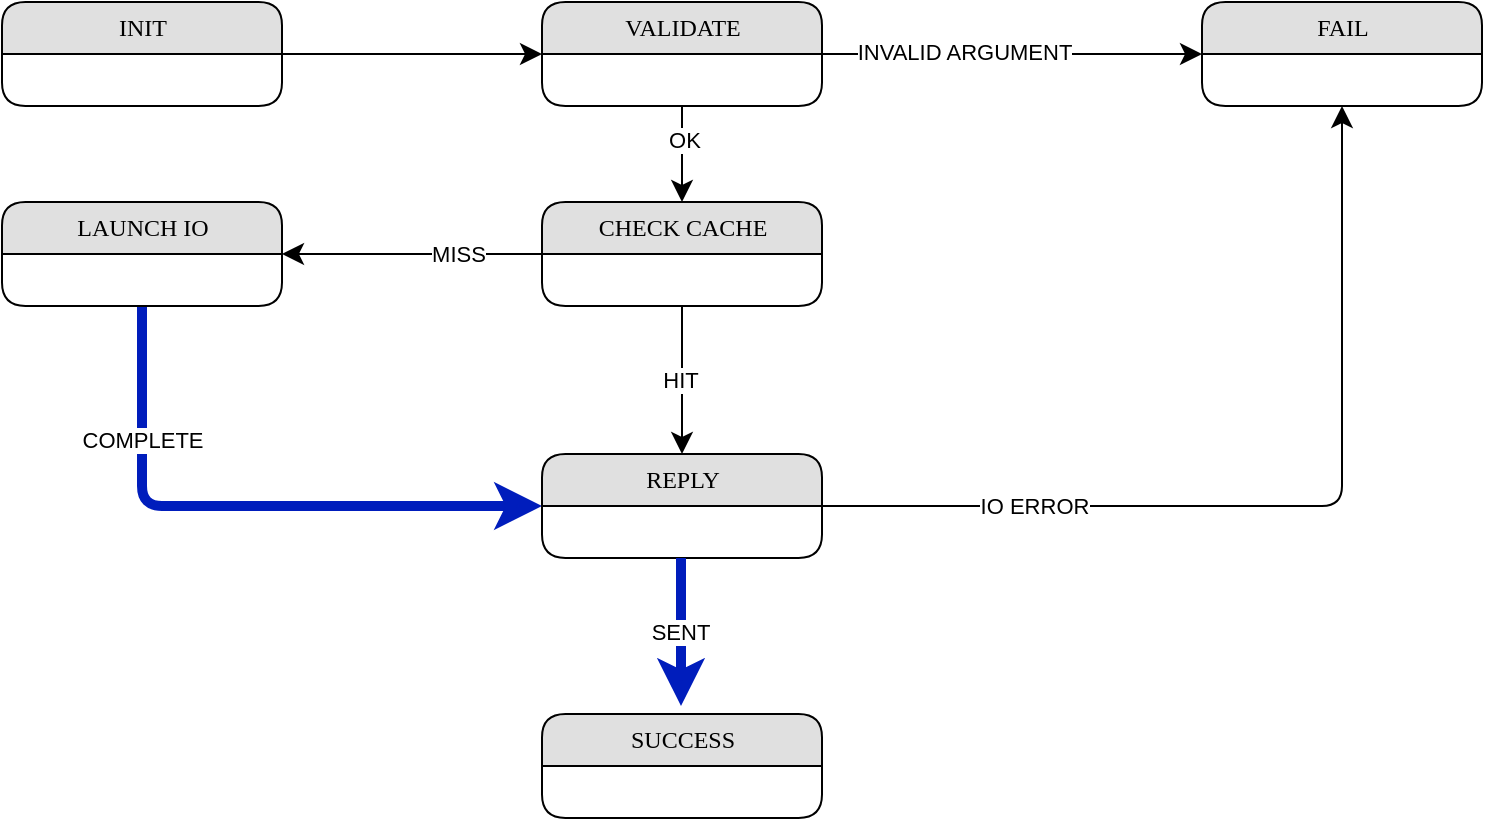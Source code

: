 <mxfile version="14.1.8" type="device"><diagram name="Page-1" id="52a04d89-c75d-2922-d76d-85b35f80e030"><mxGraphModel dx="1106" dy="1003" grid="1" gridSize="10" guides="1" tooltips="1" connect="1" arrows="1" fold="1" page="1" pageScale="1" pageWidth="1100" pageHeight="850" background="#ffffff" math="0" shadow="0"><root><mxCell id="0"/><mxCell id="1" parent="0"/><mxCell id="1fdf3b25b50cf41e-27" style="edgeStyle=none;html=1;labelBackgroundColor=none;startFill=0;startSize=8;endFill=1;endSize=8;fontFamily=Verdana;fontSize=12;exitX=1;exitY=0.5;exitDx=0;exitDy=0;" parent="1" target="1fdf3b25b50cf41e-1" edge="1" source="MCAGXlhfSmNdVf80SV0a-9"><mxGeometry relative="1" as="geometry"><mxPoint x="180" y="80" as="sourcePoint"/></mxGeometry></mxCell><mxCell id="1fdf3b25b50cf41e-28" style="edgeStyle=none;html=1;labelBackgroundColor=none;startFill=0;startSize=8;endFill=1;endSize=8;fontFamily=Verdana;fontSize=12;entryX=0;entryY=0.5;entryDx=0;entryDy=0;" parent="1" source="1fdf3b25b50cf41e-1" edge="1" target="MCAGXlhfSmNdVf80SV0a-10"><mxGeometry relative="1" as="geometry"><mxPoint x="880" y="80.864" as="targetPoint"/></mxGeometry></mxCell><mxCell id="MCAGXlhfSmNdVf80SV0a-8" value="INVALID ARGUMENT" style="edgeLabel;html=1;align=center;verticalAlign=middle;resizable=0;points=[];" parent="1fdf3b25b50cf41e-28" vertex="1" connectable="0"><mxGeometry x="-0.258" y="1" relative="1" as="geometry"><mxPoint as="offset"/></mxGeometry></mxCell><mxCell id="1fdf3b25b50cf41e-29" style="edgeStyle=none;html=1;labelBackgroundColor=none;startFill=0;startSize=8;endFill=1;endSize=8;fontFamily=Verdana;fontSize=12;" parent="1" source="1fdf3b25b50cf41e-1" target="1fdf3b25b50cf41e-7" edge="1"><mxGeometry relative="1" as="geometry"/></mxCell><mxCell id="MCAGXlhfSmNdVf80SV0a-15" value="OK" style="edgeLabel;html=1;align=center;verticalAlign=middle;resizable=0;points=[];" parent="1fdf3b25b50cf41e-29" vertex="1" connectable="0"><mxGeometry x="-0.292" y="1" relative="1" as="geometry"><mxPoint as="offset"/></mxGeometry></mxCell><mxCell id="1fdf3b25b50cf41e-1" value="VALIDATE" style="swimlane;html=1;fontStyle=0;childLayout=stackLayout;horizontal=1;startSize=26;fillColor=#e0e0e0;horizontalStack=0;resizeParent=1;resizeLast=0;collapsible=1;marginBottom=0;swimlaneFillColor=#ffffff;align=center;rounded=1;shadow=0;comic=0;labelBackgroundColor=none;strokeWidth=1;fontFamily=Verdana;fontSize=12" parent="1" vertex="1"><mxGeometry x="430" y="54" width="140" height="52" as="geometry"/></mxCell><mxCell id="1fdf3b25b50cf41e-47" style="edgeStyle=orthogonalEdgeStyle;html=1;labelBackgroundColor=none;startFill=0;startSize=8;endFill=1;endSize=8;fontFamily=Verdana;fontSize=12;exitX=0.5;exitY=1;exitDx=0;exitDy=0;fontStyle=1;strokeWidth=5;fillColor=#0050ef;strokeColor=#001DBC;entryX=0;entryY=0.5;entryDx=0;entryDy=0;" parent="1" source="1fdf3b25b50cf41e-11" target="1fdf3b25b50cf41e-21" edge="1"><mxGeometry relative="1" as="geometry"><Array as="points"><mxPoint x="230" y="306"/></Array><mxPoint x="977.5" y="430" as="sourcePoint"/></mxGeometry></mxCell><mxCell id="MCAGXlhfSmNdVf80SV0a-6" value="COMPLETE" style="edgeLabel;html=1;align=center;verticalAlign=middle;resizable=0;points=[];" parent="1fdf3b25b50cf41e-47" vertex="1" connectable="0"><mxGeometry x="-0.558" relative="1" as="geometry"><mxPoint as="offset"/></mxGeometry></mxCell><mxCell id="1fdf3b25b50cf41e-35" style="edgeStyle=none;html=1;labelBackgroundColor=none;startFill=0;startSize=8;endFill=1;endSize=8;fontFamily=Verdana;fontSize=12;entryX=1;entryY=0.5;entryDx=0;entryDy=0;" parent="1" source="1fdf3b25b50cf41e-7" edge="1" target="1fdf3b25b50cf41e-11"><mxGeometry relative="1" as="geometry"><mxPoint x="635" y="180" as="targetPoint"/></mxGeometry></mxCell><mxCell id="MCAGXlhfSmNdVf80SV0a-1" value="MISS" style="edgeLabel;html=1;align=center;verticalAlign=middle;resizable=0;points=[];" parent="1fdf3b25b50cf41e-35" vertex="1" connectable="0"><mxGeometry x="-0.354" relative="1" as="geometry"><mxPoint as="offset"/></mxGeometry></mxCell><mxCell id="1fdf3b25b50cf41e-39" style="edgeStyle=none;html=1;labelBackgroundColor=none;startFill=0;startSize=8;endFill=1;endSize=8;fontFamily=Verdana;fontSize=12;entryX=0.5;entryY=0;entryDx=0;entryDy=0;" parent="1" source="1fdf3b25b50cf41e-7" target="1fdf3b25b50cf41e-21" edge="1"><mxGeometry relative="1" as="geometry"><mxPoint x="500" y="307" as="targetPoint"/></mxGeometry></mxCell><mxCell id="MCAGXlhfSmNdVf80SV0a-2" value="HIT" style="edgeLabel;html=1;align=center;verticalAlign=middle;resizable=0;points=[];" parent="1fdf3b25b50cf41e-39" vertex="1" connectable="0"><mxGeometry x="-0.01" y="-1" relative="1" as="geometry"><mxPoint as="offset"/></mxGeometry></mxCell><mxCell id="1fdf3b25b50cf41e-7" value="CHECK CACHE" style="swimlane;html=1;fontStyle=0;childLayout=stackLayout;horizontal=1;startSize=26;fillColor=#e0e0e0;horizontalStack=0;resizeParent=1;resizeLast=0;collapsible=1;marginBottom=0;swimlaneFillColor=#ffffff;align=center;rounded=1;shadow=0;comic=0;labelBackgroundColor=none;strokeWidth=1;fontFamily=Verdana;fontSize=12" parent="1" vertex="1"><mxGeometry x="430" y="154" width="140" height="52" as="geometry"/></mxCell><mxCell id="1fdf3b25b50cf41e-11" value="LAUNCH IO" style="swimlane;html=1;fontStyle=0;childLayout=stackLayout;horizontal=1;startSize=26;fillColor=#e0e0e0;horizontalStack=0;resizeParent=1;resizeLast=0;collapsible=1;marginBottom=0;swimlaneFillColor=#ffffff;align=center;rounded=1;shadow=0;comic=0;labelBackgroundColor=none;strokeWidth=1;fontFamily=Verdana;fontSize=12" parent="1" vertex="1"><mxGeometry x="160" y="154" width="140" height="52" as="geometry"/></mxCell><mxCell id="1fdf3b25b50cf41e-21" value="REPLY" style="swimlane;html=1;fontStyle=0;childLayout=stackLayout;horizontal=1;startSize=26;fillColor=#e0e0e0;horizontalStack=0;resizeParent=1;resizeLast=0;collapsible=1;marginBottom=0;swimlaneFillColor=#ffffff;align=center;rounded=1;shadow=0;comic=0;labelBackgroundColor=none;strokeWidth=1;fontFamily=Verdana;fontSize=12" parent="1" vertex="1"><mxGeometry x="430" y="280" width="140" height="52" as="geometry"/></mxCell><mxCell id="MCAGXlhfSmNdVf80SV0a-5" style="edgeStyle=orthogonalEdgeStyle;html=1;labelBackgroundColor=none;startFill=0;startSize=8;endFill=1;endSize=8;fontFamily=Verdana;fontSize=12;exitX=1;exitY=0.5;exitDx=0;exitDy=0;strokeColor=#000000;entryX=0.5;entryY=1;entryDx=0;entryDy=0;" parent="1" source="1fdf3b25b50cf41e-21" edge="1" target="MCAGXlhfSmNdVf80SV0a-10"><mxGeometry relative="1" as="geometry"><Array as="points"><mxPoint x="830" y="306"/></Array><mxPoint x="720" y="216" as="sourcePoint"/><mxPoint x="940" y="110" as="targetPoint"/></mxGeometry></mxCell><mxCell id="MCAGXlhfSmNdVf80SV0a-7" value="IO ERROR" style="edgeLabel;html=1;align=center;verticalAlign=middle;resizable=0;points=[];" parent="MCAGXlhfSmNdVf80SV0a-5" vertex="1" connectable="0"><mxGeometry x="-0.539" relative="1" as="geometry"><mxPoint as="offset"/></mxGeometry></mxCell><mxCell id="MCAGXlhfSmNdVf80SV0a-9" value="INIT" style="swimlane;html=1;fontStyle=0;childLayout=stackLayout;horizontal=1;startSize=26;fillColor=#e0e0e0;horizontalStack=0;resizeParent=1;resizeLast=0;collapsible=1;marginBottom=0;swimlaneFillColor=#ffffff;align=center;rounded=1;shadow=0;comic=0;labelBackgroundColor=none;strokeWidth=1;fontFamily=Verdana;fontSize=12" parent="1" vertex="1"><mxGeometry x="160" y="54" width="140" height="52" as="geometry"/></mxCell><mxCell id="MCAGXlhfSmNdVf80SV0a-10" value="FAIL" style="swimlane;html=1;fontStyle=0;childLayout=stackLayout;horizontal=1;startSize=26;fillColor=#e0e0e0;horizontalStack=0;resizeParent=1;resizeLast=0;collapsible=1;marginBottom=0;swimlaneFillColor=#ffffff;align=center;rounded=1;shadow=0;comic=0;labelBackgroundColor=none;strokeWidth=1;fontFamily=Verdana;fontSize=12" parent="1" vertex="1"><mxGeometry x="760" y="54" width="140" height="52" as="geometry"/></mxCell><mxCell id="MCAGXlhfSmNdVf80SV0a-11" value="SUCCESS" style="swimlane;html=1;fontStyle=0;childLayout=stackLayout;horizontal=1;startSize=26;fillColor=#e0e0e0;horizontalStack=0;resizeParent=1;resizeLast=0;collapsible=1;marginBottom=0;swimlaneFillColor=#ffffff;align=center;rounded=1;shadow=0;comic=0;labelBackgroundColor=none;strokeWidth=1;fontFamily=Verdana;fontSize=12" parent="1" vertex="1"><mxGeometry x="430" y="410" width="140" height="52" as="geometry"/></mxCell><mxCell id="MCAGXlhfSmNdVf80SV0a-12" style="edgeStyle=none;html=1;labelBackgroundColor=none;startFill=0;startSize=8;endFill=1;endSize=8;fontFamily=Verdana;fontSize=12;entryX=0.5;entryY=0;entryDx=0;entryDy=0;fillColor=#0050ef;strokeWidth=5;strokeColor=#001DBC;" parent="1" edge="1"><mxGeometry relative="1" as="geometry"><mxPoint x="499.5" y="332" as="sourcePoint"/><mxPoint x="499.5" y="406" as="targetPoint"/></mxGeometry></mxCell><mxCell id="MCAGXlhfSmNdVf80SV0a-13" value="SENT" style="edgeLabel;html=1;align=center;verticalAlign=middle;resizable=0;points=[];" parent="MCAGXlhfSmNdVf80SV0a-12" vertex="1" connectable="0"><mxGeometry x="-0.01" y="-1" relative="1" as="geometry"><mxPoint as="offset"/></mxGeometry></mxCell></root></mxGraphModel></diagram></mxfile>